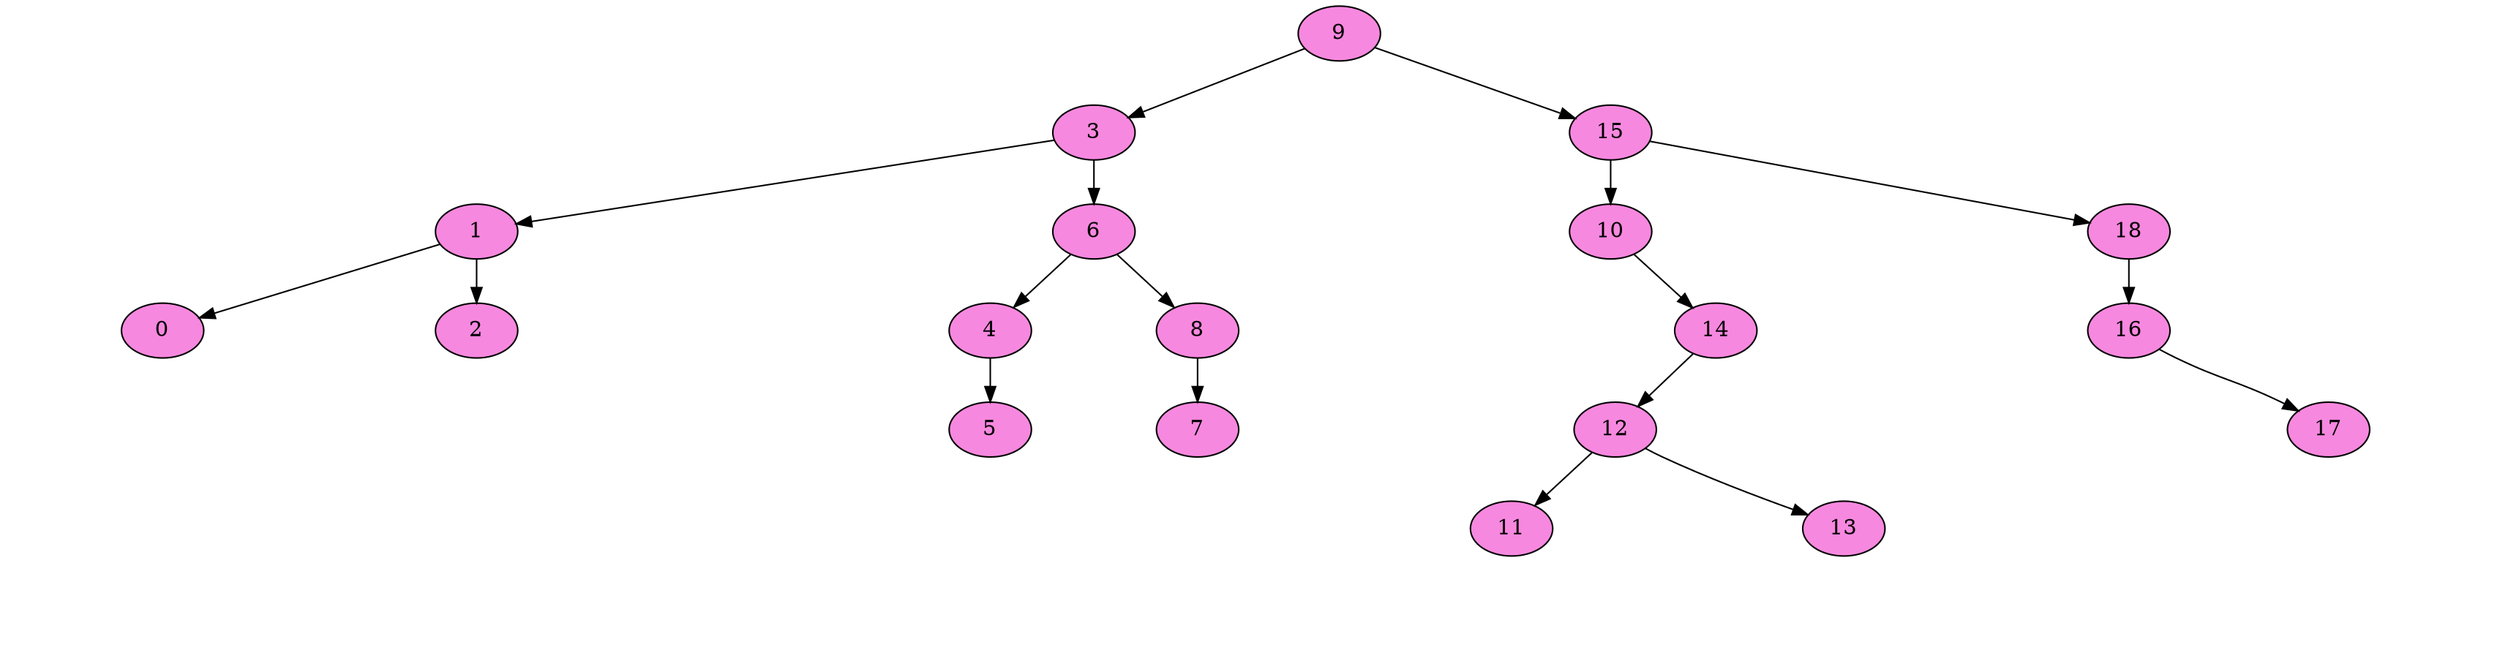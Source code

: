 digraph G {
nodesep=0; 
ranksep=0.4;
node[style = filled fillcolor="#F788DF"];
	NodoABB9[ label="9"  ];
	NodoABB3[ label="3"];
NodoABB9->NodoABB3
	NodoABB3[ label="3"  ];
	NodoABB1[ label="1"];
NodoABB3->NodoABB1
	NodoABB1[ label="1"  ];
	NodoABB0[ label="0"];
NodoABB1->NodoABB0
	NodoABB0[ label="0"  ];
Invisible847534716[style=invis];
NodoABB0-> Invisible847534716[arrowsize=0 style= invisible] 
Invisible847534716[style=invis];
NodoABB0-> Invisible847534716[arrowsize=0 style= invisible] 
	NodoABB2[ label="2" ];
NodoABB1->NodoABB2
	NodoABB2[ label="2"  ];
Invisible780605876[style=invis];
NodoABB2-> Invisible780605876[arrowsize=0 style= invisible] 
Invisible780605876[style=invis];
NodoABB2-> Invisible780605876[arrowsize=0 style= invisible] 
	NodoABB6[ label="6" ];
NodoABB3->NodoABB6
	NodoABB6[ label="6"  ];
	NodoABB4[ label="4"];
NodoABB6->NodoABB4
	NodoABB4[ label="4"  ];
Invisible936733326[style=invis];
NodoABB4-> Invisible936733326[arrowsize=0 style= invisible] 
	NodoABB5[ label="5" ];
NodoABB4->NodoABB5
	NodoABB5[ label="5"  ];
Invisible1232752897[style=invis];
NodoABB5-> Invisible1232752897[arrowsize=0 style= invisible] 
Invisible1232752897[style=invis];
NodoABB5-> Invisible1232752897[arrowsize=0 style= invisible] 
	NodoABB8[ label="8" ];
NodoABB6->NodoABB8
	NodoABB8[ label="8"  ];
	NodoABB7[ label="7"];
NodoABB8->NodoABB7
	NodoABB7[ label="7"  ];
Invisible1497216488[style=invis];
NodoABB7-> Invisible1497216488[arrowsize=0 style= invisible] 
Invisible1497216488[style=invis];
NodoABB7-> Invisible1497216488[arrowsize=0 style= invisible] 
Invisible1331776962[style=invis];
NodoABB8-> Invisible1331776962[arrowsize=0 style= invisible] 
	NodoABB15[ label="15" ];
NodoABB9->NodoABB15
	NodoABB15[ label="15"  ];
	NodoABB10[ label="10"];
NodoABB15->NodoABB10
	NodoABB10[ label="10"  ];
Invisible1409081274[style=invis];
NodoABB10-> Invisible1409081274[arrowsize=0 style= invisible] 
	NodoABB14[ label="14" ];
NodoABB10->NodoABB14
	NodoABB14[ label="14"  ];
	NodoABB12[ label="12"];
NodoABB14->NodoABB12
	NodoABB12[ label="12"  ];
	NodoABB11[ label="11"];
NodoABB12->NodoABB11
	NodoABB11[ label="11"  ];
Invisible1217756829[style=invis];
NodoABB11-> Invisible1217756829[arrowsize=0 style= invisible] 
Invisible1217756829[style=invis];
NodoABB11-> Invisible1217756829[arrowsize=0 style= invisible] 
	NodoABB13[ label="13" ];
NodoABB12->NodoABB13
	NodoABB13[ label="13"  ];
Invisible2092105874[style=invis];
NodoABB13-> Invisible2092105874[arrowsize=0 style= invisible] 
Invisible2092105874[style=invis];
NodoABB13-> Invisible2092105874[arrowsize=0 style= invisible] 
Invisible972643739[style=invis];
NodoABB14-> Invisible972643739[arrowsize=0 style= invisible] 
	NodoABB18[ label="18" ];
NodoABB15->NodoABB18
	NodoABB18[ label="18"  ];
	NodoABB16[ label="16"];
NodoABB18->NodoABB16
	NodoABB16[ label="16"  ];
Invisible206394385[style=invis];
NodoABB16-> Invisible206394385[arrowsize=0 style= invisible] 
	NodoABB17[ label="17" ];
NodoABB16->NodoABB17
	NodoABB17[ label="17"  ];
Invisible1867494035[style=invis];
NodoABB17-> Invisible1867494035[arrowsize=0 style= invisible] 
Invisible1867494035[style=invis];
NodoABB17-> Invisible1867494035[arrowsize=0 style= invisible] 
Invisible186419320[style=invis];
NodoABB18-> Invisible186419320[arrowsize=0 style= invisible] 
}